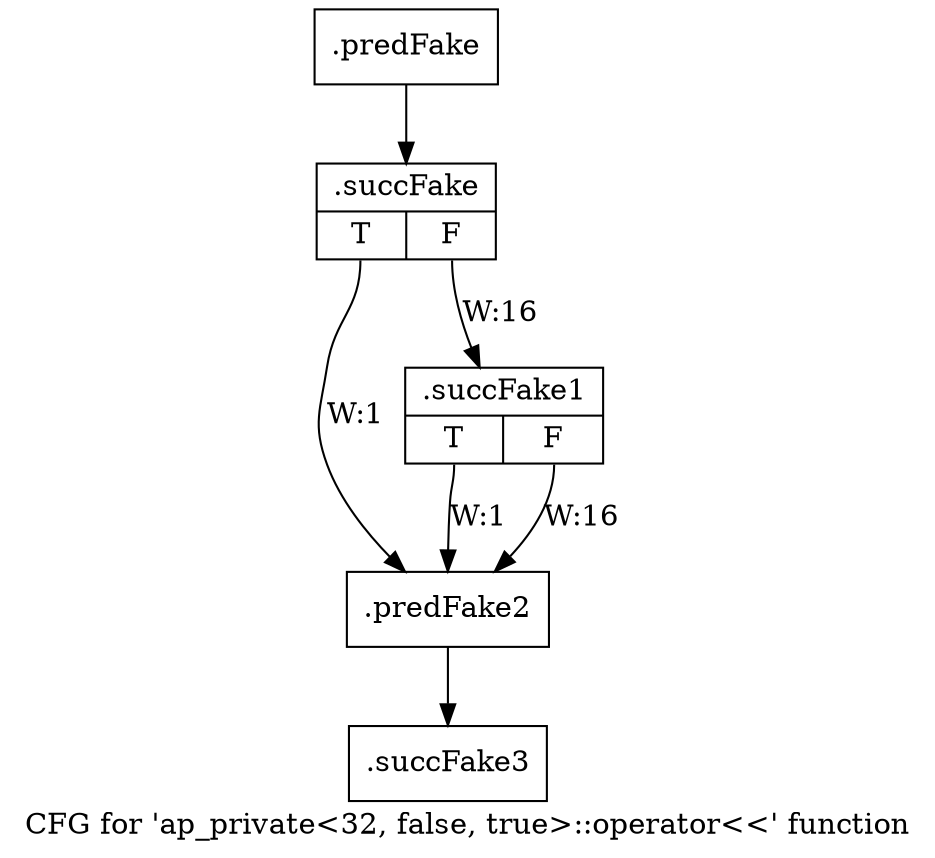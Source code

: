 digraph "CFG for 'ap_private\<32, false, true\>::operator\<\<' function" {
	label="CFG for 'ap_private\<32, false, true\>::operator\<\<' function";

	Node0x5d83010 [shape=record,filename="",linenumber="",label="{.predFake}"];
	Node0x5d83010 -> Node0x6285fd0[ callList="" memoryops="" filename="/mnt/xilinx/Vitis_HLS/2021.2/include/etc/ap_private.h" execusionnum="15"];
	Node0x6285fd0 [shape=record,filename="/mnt/xilinx/Vitis_HLS/2021.2/include/etc/ap_private.h",linenumber="2588",label="{.succFake|{<s0>T|<s1>F}}"];
	Node0x6285fd0:s0 -> Node0x5d83e60[label="W:1" callList="" memoryops="" filename="/mnt/xilinx/Vitis_HLS/2021.2/include/etc/ap_private.h" execusionnum="0"];
	Node0x6285fd0:s1 -> Node0x6286080[label="W:16" callList="" memoryops="" filename="/mnt/xilinx/Vitis_HLS/2021.2/include/etc/ap_private.h" execusionnum="15"];
	Node0x6286080 [shape=record,filename="/mnt/xilinx/Vitis_HLS/2021.2/include/etc/ap_private.h",linenumber="2588",label="{.succFake1|{<s0>T|<s1>F}}"];
	Node0x6286080:s0 -> Node0x5d83e60[label="W:1" callList="" memoryops="" filename="/mnt/xilinx/Vitis_HLS/2021.2/include/etc/ap_private.h" execusionnum="0"];
	Node0x6286080:s1 -> Node0x5d83e60[label="W:16" callList="" memoryops="" filename="/mnt/xilinx/Vitis_HLS/2021.2/include/etc/ap_private.h" execusionnum="15"];
	Node0x5d83e60 [shape=record,filename="/mnt/xilinx/Vitis_HLS/2021.2/include/etc/ap_private.h",linenumber="2588",label="{.predFake2}"];
	Node0x5d83e60 -> Node0x6286240[ callList="" memoryops="" filename="/mnt/xilinx/Vitis_HLS/2021.2/include/etc/ap_private.h" execusionnum="15"];
	Node0x6286240 [shape=record,filename="/mnt/xilinx/Vitis_HLS/2021.2/include/etc/ap_private.h",linenumber="2588",label="{.succFake3}"];
}
